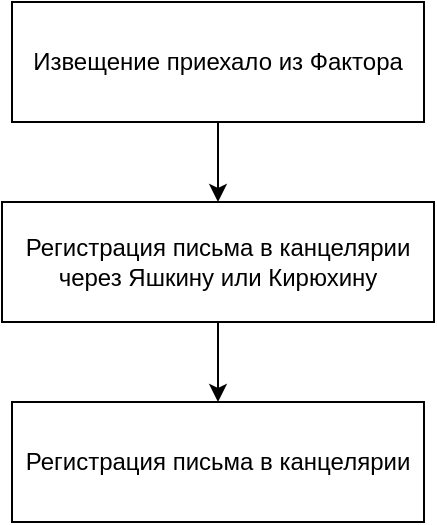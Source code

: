 <mxfile version="26.0.16">
  <diagram name="Page-1" id="KUoFl5WQvHAJrL7WHfOj">
    <mxGraphModel dx="989" dy="521" grid="1" gridSize="10" guides="1" tooltips="1" connect="1" arrows="1" fold="1" page="1" pageScale="1" pageWidth="827" pageHeight="1169" math="0" shadow="0">
      <root>
        <mxCell id="0" />
        <mxCell id="1" parent="0" />
        <mxCell id="ZSdAQexFSt7yTD40yPm5-3" style="edgeStyle=orthogonalEdgeStyle;rounded=0;orthogonalLoop=1;jettySize=auto;html=1;exitX=0.5;exitY=1;exitDx=0;exitDy=0;entryX=0.5;entryY=0;entryDx=0;entryDy=0;" edge="1" parent="1" source="ZSdAQexFSt7yTD40yPm5-1" target="ZSdAQexFSt7yTD40yPm5-4">
          <mxGeometry relative="1" as="geometry">
            <mxPoint x="414" y="160" as="targetPoint" />
          </mxGeometry>
        </mxCell>
        <mxCell id="ZSdAQexFSt7yTD40yPm5-1" value="Извещение приехало из Фактора" style="rounded=0;whiteSpace=wrap;html=1;" vertex="1" parent="1">
          <mxGeometry x="311" y="40" width="206" height="60" as="geometry" />
        </mxCell>
        <mxCell id="ZSdAQexFSt7yTD40yPm5-4" value="Регистрация письма в канцелярии&lt;div&gt;через Яшкину или Кирюхину&lt;/div&gt;" style="rounded=0;whiteSpace=wrap;html=1;" vertex="1" parent="1">
          <mxGeometry x="306" y="140" width="216" height="60" as="geometry" />
        </mxCell>
        <mxCell id="ZSdAQexFSt7yTD40yPm5-5" style="edgeStyle=orthogonalEdgeStyle;rounded=0;orthogonalLoop=1;jettySize=auto;html=1;exitX=0.5;exitY=1;exitDx=0;exitDy=0;entryX=0.5;entryY=0;entryDx=0;entryDy=0;" edge="1" parent="1" source="ZSdAQexFSt7yTD40yPm5-4" target="ZSdAQexFSt7yTD40yPm5-6">
          <mxGeometry relative="1" as="geometry">
            <mxPoint x="414" y="280" as="targetPoint" />
            <mxPoint x="414" y="220" as="sourcePoint" />
          </mxGeometry>
        </mxCell>
        <mxCell id="ZSdAQexFSt7yTD40yPm5-6" value="Регистрация письма в канцелярии" style="rounded=0;whiteSpace=wrap;html=1;" vertex="1" parent="1">
          <mxGeometry x="311" y="240" width="206" height="60" as="geometry" />
        </mxCell>
      </root>
    </mxGraphModel>
  </diagram>
</mxfile>
